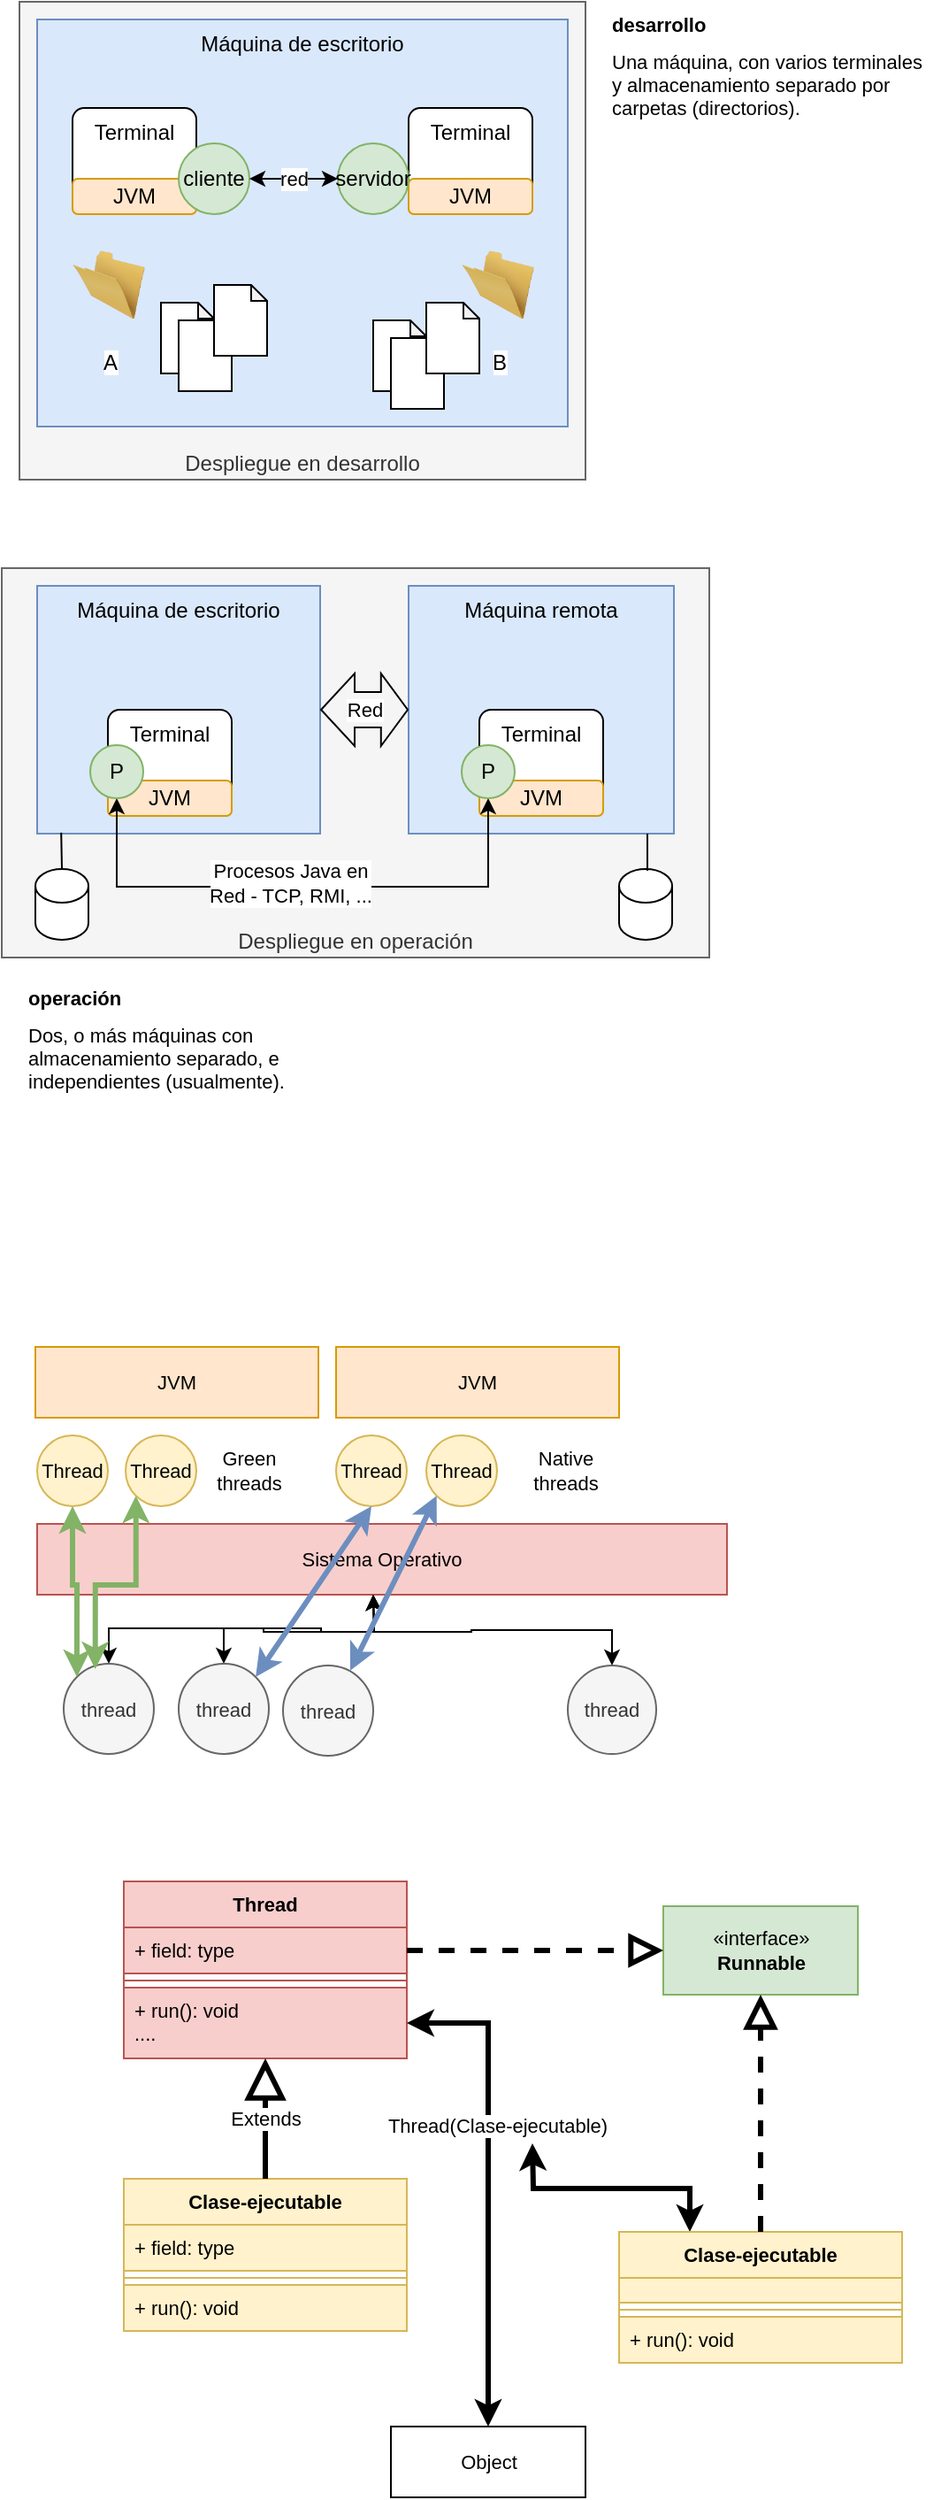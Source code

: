 <mxfile version="20.8.20" type="device"><diagram name="Página-1" id="yrJOPi5azbQ8LvnoL17O"><mxGraphModel dx="538" dy="452" grid="1" gridSize="10" guides="1" tooltips="1" connect="1" arrows="1" fold="1" page="1" pageScale="1" pageWidth="827" pageHeight="1169" math="0" shadow="0"><root><mxCell id="0"/><mxCell id="1" parent="0"/><mxCell id="Du4MAN0mIK4reZPnVWjo-44" value="Despliegue en desarrollo" style="rounded=0;whiteSpace=wrap;html=1;verticalAlign=bottom;fillColor=#f5f5f5;fontColor=#333333;strokeColor=#666666;" vertex="1" parent="1"><mxGeometry x="60" y="230" width="320" height="270" as="geometry"/></mxCell><mxCell id="Du4MAN0mIK4reZPnVWjo-23" value="Despliegue en operación" style="rounded=0;whiteSpace=wrap;html=1;verticalAlign=bottom;fillColor=#f5f5f5;fontColor=#333333;strokeColor=#666666;" vertex="1" parent="1"><mxGeometry x="50" y="550" width="400" height="220" as="geometry"/></mxCell><mxCell id="Du4MAN0mIK4reZPnVWjo-1" value="Máquina de escritorio" style="rounded=0;whiteSpace=wrap;html=1;fillColor=#dae8fc;strokeColor=#6c8ebf;verticalAlign=top;" vertex="1" parent="1"><mxGeometry x="70" y="240" width="300" height="230" as="geometry"/></mxCell><mxCell id="Du4MAN0mIK4reZPnVWjo-2" value="Terminal" style="rounded=1;whiteSpace=wrap;html=1;arcSize=11;verticalAlign=top;" vertex="1" parent="1"><mxGeometry x="90" y="290" width="70" height="60" as="geometry"/></mxCell><mxCell id="Du4MAN0mIK4reZPnVWjo-4" value="Terminal" style="rounded=1;whiteSpace=wrap;html=1;arcSize=11;verticalAlign=top;" vertex="1" parent="1"><mxGeometry x="280" y="290" width="70" height="60" as="geometry"/></mxCell><mxCell id="Du4MAN0mIK4reZPnVWjo-5" value="JVM" style="rounded=1;whiteSpace=wrap;html=1;fillColor=#ffe6cc;strokeColor=#d79b00;" vertex="1" parent="1"><mxGeometry x="90" y="330" width="70" height="20" as="geometry"/></mxCell><mxCell id="Du4MAN0mIK4reZPnVWjo-6" value="JVM" style="rounded=1;whiteSpace=wrap;html=1;fillColor=#ffe6cc;strokeColor=#d79b00;" vertex="1" parent="1"><mxGeometry x="280" y="330" width="70" height="20" as="geometry"/></mxCell><mxCell id="Du4MAN0mIK4reZPnVWjo-8" value="Máquina de escritorio" style="rounded=0;whiteSpace=wrap;html=1;fillColor=#dae8fc;strokeColor=#6c8ebf;verticalAlign=top;" vertex="1" parent="1"><mxGeometry x="70" y="560" width="160" height="140" as="geometry"/></mxCell><mxCell id="Du4MAN0mIK4reZPnVWjo-11" value="Terminal" style="rounded=1;whiteSpace=wrap;html=1;arcSize=11;verticalAlign=top;" vertex="1" parent="1"><mxGeometry x="110" y="630" width="70" height="60" as="geometry"/></mxCell><mxCell id="Du4MAN0mIK4reZPnVWjo-13" value="JVM" style="rounded=1;whiteSpace=wrap;html=1;fillColor=#ffe6cc;strokeColor=#d79b00;" vertex="1" parent="1"><mxGeometry x="110" y="670" width="70" height="20" as="geometry"/></mxCell><mxCell id="Du4MAN0mIK4reZPnVWjo-15" value="Máquina remota" style="rounded=0;whiteSpace=wrap;html=1;fillColor=#dae8fc;strokeColor=#6c8ebf;verticalAlign=top;" vertex="1" parent="1"><mxGeometry x="280" y="560" width="150" height="140" as="geometry"/></mxCell><mxCell id="Du4MAN0mIK4reZPnVWjo-16" value="Terminal" style="rounded=1;whiteSpace=wrap;html=1;arcSize=11;verticalAlign=top;" vertex="1" parent="1"><mxGeometry x="320" y="630" width="70" height="60" as="geometry"/></mxCell><mxCell id="Du4MAN0mIK4reZPnVWjo-17" value="JVM" style="rounded=1;whiteSpace=wrap;html=1;fillColor=#ffe6cc;strokeColor=#d79b00;" vertex="1" parent="1"><mxGeometry x="320" y="670" width="70" height="20" as="geometry"/></mxCell><mxCell id="Du4MAN0mIK4reZPnVWjo-18" value="Red" style="shape=flexArrow;endArrow=classic;startArrow=classic;html=1;rounded=0;width=20;endSize=4.703;" edge="1" parent="1" source="Du4MAN0mIK4reZPnVWjo-8" target="Du4MAN0mIK4reZPnVWjo-15"><mxGeometry width="100" height="100" relative="1" as="geometry"><mxPoint x="180" y="720" as="sourcePoint"/><mxPoint x="280" y="620" as="targetPoint"/></mxGeometry></mxCell><mxCell id="Du4MAN0mIK4reZPnVWjo-21" style="edgeStyle=orthogonalEdgeStyle;rounded=0;orthogonalLoop=1;jettySize=auto;html=1;exitX=0.5;exitY=1;exitDx=0;exitDy=0;entryX=0.5;entryY=1;entryDx=0;entryDy=0;startArrow=classic;startFill=1;" edge="1" parent="1" source="Du4MAN0mIK4reZPnVWjo-19" target="Du4MAN0mIK4reZPnVWjo-20"><mxGeometry relative="1" as="geometry"><Array as="points"><mxPoint x="115" y="730"/><mxPoint x="325" y="730"/></Array></mxGeometry></mxCell><mxCell id="Du4MAN0mIK4reZPnVWjo-22" value="Procesos Java en&lt;br&gt;Red - TCP, RMI, ..." style="edgeLabel;html=1;align=center;verticalAlign=middle;resizable=0;points=[];" vertex="1" connectable="0" parent="Du4MAN0mIK4reZPnVWjo-21"><mxGeometry x="-0.046" y="2" relative="1" as="geometry"><mxPoint as="offset"/></mxGeometry></mxCell><mxCell id="Du4MAN0mIK4reZPnVWjo-19" value="P" style="ellipse;whiteSpace=wrap;html=1;aspect=fixed;fillColor=#d5e8d4;strokeColor=#82b366;" vertex="1" parent="1"><mxGeometry x="100" y="650" width="30" height="30" as="geometry"/></mxCell><mxCell id="Du4MAN0mIK4reZPnVWjo-20" value="P" style="ellipse;whiteSpace=wrap;html=1;aspect=fixed;fillColor=#d5e8d4;strokeColor=#82b366;" vertex="1" parent="1"><mxGeometry x="310" y="650" width="30" height="30" as="geometry"/></mxCell><mxCell id="Du4MAN0mIK4reZPnVWjo-24" value="" style="shape=cylinder3;whiteSpace=wrap;html=1;boundedLbl=1;backgroundOutline=1;size=9.5;" vertex="1" parent="1"><mxGeometry x="69" y="720" width="30" height="40" as="geometry"/></mxCell><mxCell id="Du4MAN0mIK4reZPnVWjo-25" value="" style="shape=cylinder3;whiteSpace=wrap;html=1;boundedLbl=1;backgroundOutline=1;size=9.5;" vertex="1" parent="1"><mxGeometry x="399" y="720" width="30" height="40" as="geometry"/></mxCell><mxCell id="Du4MAN0mIK4reZPnVWjo-27" value="" style="endArrow=none;html=1;rounded=0;exitX=0.5;exitY=0;exitDx=0;exitDy=0;exitPerimeter=0;entryX=0.085;entryY=0.996;entryDx=0;entryDy=0;entryPerimeter=0;" edge="1" parent="1" source="Du4MAN0mIK4reZPnVWjo-24" target="Du4MAN0mIK4reZPnVWjo-8"><mxGeometry width="50" height="50" relative="1" as="geometry"><mxPoint x="230" y="740" as="sourcePoint"/><mxPoint x="280" y="690" as="targetPoint"/></mxGeometry></mxCell><mxCell id="Du4MAN0mIK4reZPnVWjo-28" value="" style="endArrow=none;html=1;rounded=0;exitX=0.5;exitY=0;exitDx=0;exitDy=0;exitPerimeter=0;entryX=0.085;entryY=0.996;entryDx=0;entryDy=0;entryPerimeter=0;" edge="1" parent="1"><mxGeometry width="50" height="50" relative="1" as="geometry"><mxPoint x="415" y="721" as="sourcePoint"/><mxPoint x="415" y="700" as="targetPoint"/></mxGeometry></mxCell><mxCell id="Du4MAN0mIK4reZPnVWjo-29" value="&lt;h1 style=&quot;font-size: 11px;&quot;&gt;&lt;span style=&quot;background-color: initial; font-size: 11px;&quot;&gt;operación&lt;/span&gt;&lt;/h1&gt;&lt;h1 style=&quot;font-size: 11px;&quot;&gt;&lt;span style=&quot;background-color: initial; font-size: 11px; font-weight: normal;&quot;&gt;Dos, o más máquinas con almacenamiento separado, e independientes (usualmente).&lt;/span&gt;&lt;br style=&quot;font-size: 11px;&quot;&gt;&lt;/h1&gt;" style="text;html=1;strokeColor=none;fillColor=none;spacing=5;spacingTop=-20;whiteSpace=wrap;overflow=hidden;rounded=0;fontSize=11;" vertex="1" parent="1"><mxGeometry x="60" y="790" width="160" height="70" as="geometry"/></mxCell><mxCell id="Du4MAN0mIK4reZPnVWjo-32" value="A" style="image;html=1;image=img/lib/clip_art/general/Empty_Folder_128x128.png" vertex="1" parent="1"><mxGeometry x="90" y="360" width="41" height="60" as="geometry"/></mxCell><mxCell id="Du4MAN0mIK4reZPnVWjo-33" value="" style="shape=note;whiteSpace=wrap;html=1;backgroundOutline=1;darkOpacity=0.05;size=9;" vertex="1" parent="1"><mxGeometry x="140" y="400" width="30" height="40" as="geometry"/></mxCell><mxCell id="Du4MAN0mIK4reZPnVWjo-34" value="" style="shape=note;whiteSpace=wrap;html=1;backgroundOutline=1;darkOpacity=0.05;size=9;" vertex="1" parent="1"><mxGeometry x="150" y="410" width="30" height="40" as="geometry"/></mxCell><mxCell id="Du4MAN0mIK4reZPnVWjo-35" value="" style="shape=note;whiteSpace=wrap;html=1;backgroundOutline=1;darkOpacity=0.05;size=9;" vertex="1" parent="1"><mxGeometry x="170" y="390" width="30" height="40" as="geometry"/></mxCell><mxCell id="Du4MAN0mIK4reZPnVWjo-37" value="B" style="image;html=1;image=img/lib/clip_art/general/Empty_Folder_128x128.png" vertex="1" parent="1"><mxGeometry x="310" y="360" width="41" height="60" as="geometry"/></mxCell><mxCell id="Du4MAN0mIK4reZPnVWjo-38" value="" style="shape=note;whiteSpace=wrap;html=1;backgroundOutline=1;darkOpacity=0.05;size=9;" vertex="1" parent="1"><mxGeometry x="260" y="410" width="30" height="40" as="geometry"/></mxCell><mxCell id="Du4MAN0mIK4reZPnVWjo-39" value="" style="shape=note;whiteSpace=wrap;html=1;backgroundOutline=1;darkOpacity=0.05;size=9;" vertex="1" parent="1"><mxGeometry x="270" y="420" width="30" height="40" as="geometry"/></mxCell><mxCell id="Du4MAN0mIK4reZPnVWjo-40" value="" style="shape=note;whiteSpace=wrap;html=1;backgroundOutline=1;darkOpacity=0.05;size=9;" vertex="1" parent="1"><mxGeometry x="290" y="400" width="30" height="40" as="geometry"/></mxCell><mxCell id="Du4MAN0mIK4reZPnVWjo-41" value="cliente" style="ellipse;whiteSpace=wrap;html=1;aspect=fixed;fillColor=#d5e8d4;strokeColor=#82b366;" vertex="1" parent="1"><mxGeometry x="150" y="310" width="40" height="40" as="geometry"/></mxCell><mxCell id="Du4MAN0mIK4reZPnVWjo-42" value="servidor" style="ellipse;whiteSpace=wrap;html=1;aspect=fixed;fillColor=#d5e8d4;strokeColor=#82b366;" vertex="1" parent="1"><mxGeometry x="240" y="310" width="40" height="40" as="geometry"/></mxCell><mxCell id="Du4MAN0mIK4reZPnVWjo-43" value="red" style="endArrow=classic;startArrow=classic;html=1;rounded=0;exitX=1;exitY=0.5;exitDx=0;exitDy=0;entryX=0;entryY=0.5;entryDx=0;entryDy=0;" edge="1" parent="1" source="Du4MAN0mIK4reZPnVWjo-41" target="Du4MAN0mIK4reZPnVWjo-42"><mxGeometry width="50" height="50" relative="1" as="geometry"><mxPoint x="230" y="330" as="sourcePoint"/><mxPoint x="280" y="280" as="targetPoint"/></mxGeometry></mxCell><mxCell id="Du4MAN0mIK4reZPnVWjo-45" value="&lt;h1 style=&quot;font-size: 11px;&quot;&gt;&lt;span style=&quot;background-color: initial; font-size: 11px;&quot;&gt;desarrollo&lt;/span&gt;&lt;/h1&gt;&lt;h1 style=&quot;font-size: 11px;&quot;&gt;&lt;span style=&quot;background-color: initial; font-size: 11px; font-weight: normal;&quot;&gt;Una máquina, con varios terminales y almacenamiento separado por carpetas (directorios).&lt;/span&gt;&lt;br style=&quot;font-size: 11px;&quot;&gt;&lt;/h1&gt;" style="text;html=1;strokeColor=none;fillColor=none;spacing=5;spacingTop=-20;whiteSpace=wrap;overflow=hidden;rounded=0;fontSize=11;" vertex="1" parent="1"><mxGeometry x="390" y="240" width="190" height="70" as="geometry"/></mxCell><mxCell id="Du4MAN0mIK4reZPnVWjo-46" value="Sistema Operativo" style="rounded=0;whiteSpace=wrap;html=1;fontSize=11;fillColor=#f8cecc;strokeColor=#b85450;" vertex="1" parent="1"><mxGeometry x="70" y="1090" width="390" height="40" as="geometry"/></mxCell><mxCell id="Du4MAN0mIK4reZPnVWjo-52" style="edgeStyle=orthogonalEdgeStyle;rounded=0;orthogonalLoop=1;jettySize=auto;html=1;exitX=0.5;exitY=0;exitDx=0;exitDy=0;fontSize=11;startArrow=classic;startFill=1;" edge="1" parent="1" source="Du4MAN0mIK4reZPnVWjo-47"><mxGeometry relative="1" as="geometry"><mxPoint x="260" y="1130" as="targetPoint"/></mxGeometry></mxCell><mxCell id="Du4MAN0mIK4reZPnVWjo-47" value="thread" style="ellipse;whiteSpace=wrap;html=1;aspect=fixed;fontSize=11;fillColor=#f5f5f5;fontColor=#333333;strokeColor=#666666;" vertex="1" parent="1"><mxGeometry x="85" y="1169" width="51" height="51" as="geometry"/></mxCell><mxCell id="Du4MAN0mIK4reZPnVWjo-51" style="edgeStyle=orthogonalEdgeStyle;rounded=0;orthogonalLoop=1;jettySize=auto;html=1;exitX=0.5;exitY=0;exitDx=0;exitDy=0;fontSize=11;startArrow=classic;startFill=1;" edge="1" parent="1" source="Du4MAN0mIK4reZPnVWjo-48"><mxGeometry relative="1" as="geometry"><mxPoint x="260" y="1130" as="targetPoint"/></mxGeometry></mxCell><mxCell id="Du4MAN0mIK4reZPnVWjo-48" value="thread" style="ellipse;whiteSpace=wrap;html=1;aspect=fixed;fontSize=11;fillColor=#f5f5f5;fontColor=#333333;strokeColor=#666666;" vertex="1" parent="1"><mxGeometry x="150" y="1169" width="51" height="51" as="geometry"/></mxCell><mxCell id="Du4MAN0mIK4reZPnVWjo-50" style="edgeStyle=orthogonalEdgeStyle;rounded=0;orthogonalLoop=1;jettySize=auto;html=1;exitX=0.5;exitY=0;exitDx=0;exitDy=0;fontSize=11;startArrow=classic;startFill=1;" edge="1" parent="1" source="Du4MAN0mIK4reZPnVWjo-49"><mxGeometry relative="1" as="geometry"><mxPoint x="260" y="1130" as="targetPoint"/></mxGeometry></mxCell><mxCell id="Du4MAN0mIK4reZPnVWjo-49" value="thread" style="ellipse;whiteSpace=wrap;html=1;aspect=fixed;fontSize=11;fillColor=#f5f5f5;fontColor=#333333;strokeColor=#666666;" vertex="1" parent="1"><mxGeometry x="370" y="1170" width="50" height="50" as="geometry"/></mxCell><mxCell id="Du4MAN0mIK4reZPnVWjo-53" value="JVM" style="rounded=0;whiteSpace=wrap;html=1;fontSize=11;fillColor=#ffe6cc;strokeColor=#d79b00;" vertex="1" parent="1"><mxGeometry x="69" y="990" width="160" height="40" as="geometry"/></mxCell><mxCell id="Du4MAN0mIK4reZPnVWjo-54" value="JVM" style="rounded=0;whiteSpace=wrap;html=1;fontSize=11;fillColor=#ffe6cc;strokeColor=#d79b00;" vertex="1" parent="1"><mxGeometry x="239" y="990" width="160" height="40" as="geometry"/></mxCell><mxCell id="Du4MAN0mIK4reZPnVWjo-62" style="edgeStyle=orthogonalEdgeStyle;rounded=0;orthogonalLoop=1;jettySize=auto;html=1;exitX=0.5;exitY=1;exitDx=0;exitDy=0;entryX=0;entryY=0;entryDx=0;entryDy=0;fontSize=11;startArrow=classic;startFill=1;strokeWidth=3;fillColor=#d5e8d4;strokeColor=#82b366;" edge="1" parent="1" source="Du4MAN0mIK4reZPnVWjo-55" target="Du4MAN0mIK4reZPnVWjo-47"><mxGeometry relative="1" as="geometry"/></mxCell><mxCell id="Du4MAN0mIK4reZPnVWjo-55" value="Thread" style="ellipse;whiteSpace=wrap;html=1;aspect=fixed;fontSize=11;fillColor=#fff2cc;strokeColor=#d6b656;" vertex="1" parent="1"><mxGeometry x="70" y="1040" width="40" height="40" as="geometry"/></mxCell><mxCell id="Du4MAN0mIK4reZPnVWjo-63" style="edgeStyle=orthogonalEdgeStyle;rounded=0;orthogonalLoop=1;jettySize=auto;html=1;exitX=0;exitY=1;exitDx=0;exitDy=0;entryX=0.35;entryY=0.059;entryDx=0;entryDy=0;entryPerimeter=0;fontSize=11;startArrow=classic;startFill=1;fillColor=#d5e8d4;strokeColor=#82b366;strokeWidth=3;" edge="1" parent="1" source="Du4MAN0mIK4reZPnVWjo-56" target="Du4MAN0mIK4reZPnVWjo-47"><mxGeometry relative="1" as="geometry"/></mxCell><mxCell id="Du4MAN0mIK4reZPnVWjo-56" value="Thread" style="ellipse;whiteSpace=wrap;html=1;aspect=fixed;fontSize=11;fillColor=#fff2cc;strokeColor=#d6b656;" vertex="1" parent="1"><mxGeometry x="120" y="1040" width="40" height="40" as="geometry"/></mxCell><mxCell id="Du4MAN0mIK4reZPnVWjo-57" value="Thread" style="ellipse;whiteSpace=wrap;html=1;aspect=fixed;fontSize=11;fillColor=#fff2cc;strokeColor=#d6b656;" vertex="1" parent="1"><mxGeometry x="239" y="1040" width="40" height="40" as="geometry"/></mxCell><mxCell id="Du4MAN0mIK4reZPnVWjo-58" value="Thread" style="ellipse;whiteSpace=wrap;html=1;aspect=fixed;fontSize=11;fillColor=#fff2cc;strokeColor=#d6b656;" vertex="1" parent="1"><mxGeometry x="290" y="1040" width="40" height="40" as="geometry"/></mxCell><mxCell id="Du4MAN0mIK4reZPnVWjo-59" value="" style="endArrow=classic;startArrow=classic;html=1;rounded=0;fontSize=11;entryX=0.5;entryY=1;entryDx=0;entryDy=0;exitX=1;exitY=0;exitDx=0;exitDy=0;fillColor=#dae8fc;strokeColor=#6c8ebf;strokeWidth=3;" edge="1" parent="1" source="Du4MAN0mIK4reZPnVWjo-48" target="Du4MAN0mIK4reZPnVWjo-57"><mxGeometry width="50" height="50" relative="1" as="geometry"><mxPoint x="200" y="1070" as="sourcePoint"/><mxPoint x="250" y="1020" as="targetPoint"/></mxGeometry></mxCell><mxCell id="Du4MAN0mIK4reZPnVWjo-60" value="" style="endArrow=classic;startArrow=classic;html=1;rounded=0;fontSize=11;entryX=0;entryY=1;entryDx=0;entryDy=0;exitX=0.745;exitY=0.056;exitDx=0;exitDy=0;exitPerimeter=0;fillColor=#dae8fc;strokeColor=#6c8ebf;strokeWidth=3;" edge="1" parent="1" source="Du4MAN0mIK4reZPnVWjo-61" target="Du4MAN0mIK4reZPnVWjo-58"><mxGeometry width="50" height="50" relative="1" as="geometry"><mxPoint x="270" y="1180" as="sourcePoint"/><mxPoint x="269" y="1090" as="targetPoint"/></mxGeometry></mxCell><mxCell id="Du4MAN0mIK4reZPnVWjo-61" value="thread" style="ellipse;whiteSpace=wrap;html=1;aspect=fixed;fontSize=11;fillColor=#f5f5f5;fontColor=#333333;strokeColor=#666666;" vertex="1" parent="1"><mxGeometry x="209" y="1170" width="51" height="51" as="geometry"/></mxCell><mxCell id="Du4MAN0mIK4reZPnVWjo-64" value="Native threads" style="text;html=1;strokeColor=none;fillColor=none;align=center;verticalAlign=middle;whiteSpace=wrap;rounded=0;fontSize=11;" vertex="1" parent="1"><mxGeometry x="339" y="1045" width="60" height="30" as="geometry"/></mxCell><mxCell id="Du4MAN0mIK4reZPnVWjo-65" value="Green&lt;br&gt;threads" style="text;html=1;strokeColor=none;fillColor=none;align=center;verticalAlign=middle;whiteSpace=wrap;rounded=0;fontSize=11;" vertex="1" parent="1"><mxGeometry x="160" y="1045" width="60" height="30" as="geometry"/></mxCell><mxCell id="Du4MAN0mIK4reZPnVWjo-66" value="«interface»&lt;br&gt;&lt;b&gt;Runnable&lt;/b&gt;" style="html=1;fontSize=11;fillColor=#d5e8d4;strokeColor=#82b366;" vertex="1" parent="1"><mxGeometry x="424" y="1306" width="110" height="50" as="geometry"/></mxCell><mxCell id="Du4MAN0mIK4reZPnVWjo-67" value="Clase-ejecutable" style="swimlane;fontStyle=1;align=center;verticalAlign=top;childLayout=stackLayout;horizontal=1;startSize=26;horizontalStack=0;resizeParent=1;resizeParentMax=0;resizeLast=0;collapsible=1;marginBottom=0;fontSize=11;fillColor=#fff2cc;strokeColor=#d6b656;" vertex="1" parent="1"><mxGeometry x="119" y="1460" width="160" height="86" as="geometry"/></mxCell><mxCell id="Du4MAN0mIK4reZPnVWjo-68" value="+ field: type" style="text;strokeColor=#d6b656;fillColor=#fff2cc;align=left;verticalAlign=top;spacingLeft=4;spacingRight=4;overflow=hidden;rotatable=0;points=[[0,0.5],[1,0.5]];portConstraint=eastwest;fontSize=11;" vertex="1" parent="Du4MAN0mIK4reZPnVWjo-67"><mxGeometry y="26" width="160" height="26" as="geometry"/></mxCell><mxCell id="Du4MAN0mIK4reZPnVWjo-69" value="" style="line;strokeWidth=1;fillColor=#fff2cc;align=left;verticalAlign=middle;spacingTop=-1;spacingLeft=3;spacingRight=3;rotatable=0;labelPosition=right;points=[];portConstraint=eastwest;strokeColor=#d6b656;fontSize=11;" vertex="1" parent="Du4MAN0mIK4reZPnVWjo-67"><mxGeometry y="52" width="160" height="8" as="geometry"/></mxCell><mxCell id="Du4MAN0mIK4reZPnVWjo-70" value="+ run(): void" style="text;strokeColor=#d6b656;fillColor=#fff2cc;align=left;verticalAlign=top;spacingLeft=4;spacingRight=4;overflow=hidden;rotatable=0;points=[[0,0.5],[1,0.5]];portConstraint=eastwest;fontSize=11;" vertex="1" parent="Du4MAN0mIK4reZPnVWjo-67"><mxGeometry y="60" width="160" height="26" as="geometry"/></mxCell><mxCell id="Du4MAN0mIK4reZPnVWjo-71" value="Thread" style="swimlane;fontStyle=1;align=center;verticalAlign=top;childLayout=stackLayout;horizontal=1;startSize=26;horizontalStack=0;resizeParent=1;resizeParentMax=0;resizeLast=0;collapsible=1;marginBottom=0;fontSize=11;fillColor=#f8cecc;strokeColor=#b85450;" vertex="1" parent="1"><mxGeometry x="119" y="1292" width="160" height="100" as="geometry"/></mxCell><mxCell id="Du4MAN0mIK4reZPnVWjo-72" value="+ field: type" style="text;strokeColor=#b85450;fillColor=#f8cecc;align=left;verticalAlign=top;spacingLeft=4;spacingRight=4;overflow=hidden;rotatable=0;points=[[0,0.5],[1,0.5]];portConstraint=eastwest;fontSize=11;" vertex="1" parent="Du4MAN0mIK4reZPnVWjo-71"><mxGeometry y="26" width="160" height="26" as="geometry"/></mxCell><mxCell id="Du4MAN0mIK4reZPnVWjo-73" value="" style="line;strokeWidth=1;fillColor=#f8cecc;align=left;verticalAlign=middle;spacingTop=-1;spacingLeft=3;spacingRight=3;rotatable=0;labelPosition=right;points=[];portConstraint=eastwest;strokeColor=#b85450;fontSize=11;" vertex="1" parent="Du4MAN0mIK4reZPnVWjo-71"><mxGeometry y="52" width="160" height="8" as="geometry"/></mxCell><mxCell id="Du4MAN0mIK4reZPnVWjo-74" value="+ run(): void&#10;...." style="text;strokeColor=#b85450;fillColor=#f8cecc;align=left;verticalAlign=top;spacingLeft=4;spacingRight=4;overflow=hidden;rotatable=0;points=[[0,0.5],[1,0.5]];portConstraint=eastwest;fontSize=11;" vertex="1" parent="Du4MAN0mIK4reZPnVWjo-71"><mxGeometry y="60" width="160" height="40" as="geometry"/></mxCell><mxCell id="Du4MAN0mIK4reZPnVWjo-75" value="" style="endArrow=block;dashed=1;endFill=0;endSize=12;html=1;rounded=0;strokeWidth=3;fontSize=11;entryX=0;entryY=0.5;entryDx=0;entryDy=0;exitX=1;exitY=0.5;exitDx=0;exitDy=0;" edge="1" parent="1" source="Du4MAN0mIK4reZPnVWjo-72" target="Du4MAN0mIK4reZPnVWjo-66"><mxGeometry width="160" relative="1" as="geometry"><mxPoint x="150" y="1370" as="sourcePoint"/><mxPoint x="310" y="1370" as="targetPoint"/></mxGeometry></mxCell><mxCell id="Du4MAN0mIK4reZPnVWjo-76" value="Extends" style="endArrow=block;endSize=16;endFill=0;html=1;rounded=0;strokeWidth=3;fontSize=11;exitX=0.5;exitY=0;exitDx=0;exitDy=0;" edge="1" parent="1" source="Du4MAN0mIK4reZPnVWjo-67" target="Du4MAN0mIK4reZPnVWjo-74"><mxGeometry width="160" relative="1" as="geometry"><mxPoint x="150" y="1370" as="sourcePoint"/><mxPoint x="310" y="1370" as="targetPoint"/></mxGeometry></mxCell><mxCell id="Du4MAN0mIK4reZPnVWjo-85" style="edgeStyle=orthogonalEdgeStyle;rounded=0;orthogonalLoop=1;jettySize=auto;html=1;exitX=0.25;exitY=0;exitDx=0;exitDy=0;strokeWidth=3;fontSize=11;startArrow=classic;startFill=1;" edge="1" parent="1" source="Du4MAN0mIK4reZPnVWjo-77"><mxGeometry relative="1" as="geometry"><mxPoint x="350" y="1440" as="targetPoint"/></mxGeometry></mxCell><mxCell id="Du4MAN0mIK4reZPnVWjo-77" value="Clase-ejecutable" style="swimlane;fontStyle=1;align=center;verticalAlign=top;childLayout=stackLayout;horizontal=1;startSize=26;horizontalStack=0;resizeParent=1;resizeParentMax=0;resizeLast=0;collapsible=1;marginBottom=0;fontSize=11;fillColor=#fff2cc;strokeColor=#d6b656;" vertex="1" parent="1"><mxGeometry x="399" y="1490" width="160" height="74" as="geometry"/></mxCell><mxCell id="Du4MAN0mIK4reZPnVWjo-78" value="" style="text;strokeColor=#d6b656;fillColor=#fff2cc;align=left;verticalAlign=top;spacingLeft=4;spacingRight=4;overflow=hidden;rotatable=0;points=[[0,0.5],[1,0.5]];portConstraint=eastwest;fontSize=11;" vertex="1" parent="Du4MAN0mIK4reZPnVWjo-77"><mxGeometry y="26" width="160" height="14" as="geometry"/></mxCell><mxCell id="Du4MAN0mIK4reZPnVWjo-79" value="" style="line;strokeWidth=1;fillColor=#fff2cc;align=left;verticalAlign=middle;spacingTop=-1;spacingLeft=3;spacingRight=3;rotatable=0;labelPosition=right;points=[];portConstraint=eastwest;strokeColor=#d6b656;fontSize=11;" vertex="1" parent="Du4MAN0mIK4reZPnVWjo-77"><mxGeometry y="40" width="160" height="8" as="geometry"/></mxCell><mxCell id="Du4MAN0mIK4reZPnVWjo-80" value="+ run(): void" style="text;strokeColor=#d6b656;fillColor=#fff2cc;align=left;verticalAlign=top;spacingLeft=4;spacingRight=4;overflow=hidden;rotatable=0;points=[[0,0.5],[1,0.5]];portConstraint=eastwest;fontSize=11;" vertex="1" parent="Du4MAN0mIK4reZPnVWjo-77"><mxGeometry y="48" width="160" height="26" as="geometry"/></mxCell><mxCell id="Du4MAN0mIK4reZPnVWjo-82" value="" style="endArrow=block;dashed=1;endFill=0;endSize=12;html=1;rounded=0;strokeWidth=3;fontSize=11;entryX=0.5;entryY=1;entryDx=0;entryDy=0;exitX=0.5;exitY=0;exitDx=0;exitDy=0;" edge="1" parent="1" source="Du4MAN0mIK4reZPnVWjo-77" target="Du4MAN0mIK4reZPnVWjo-66"><mxGeometry width="160" relative="1" as="geometry"><mxPoint x="355" y="1341" as="sourcePoint"/><mxPoint x="426" y="1341" as="targetPoint"/></mxGeometry></mxCell><mxCell id="Du4MAN0mIK4reZPnVWjo-84" value="Thread(Clase-ejecutable)" style="edgeStyle=orthogonalEdgeStyle;rounded=0;orthogonalLoop=1;jettySize=auto;html=1;exitX=0.5;exitY=0;exitDx=0;exitDy=0;strokeWidth=3;fontSize=11;startArrow=classic;startFill=1;" edge="1" parent="1" source="Du4MAN0mIK4reZPnVWjo-83" target="Du4MAN0mIK4reZPnVWjo-74"><mxGeometry x="0.241" y="-5" relative="1" as="geometry"><mxPoint as="offset"/></mxGeometry></mxCell><mxCell id="Du4MAN0mIK4reZPnVWjo-83" value="Object" style="html=1;fontSize=11;" vertex="1" parent="1"><mxGeometry x="270" y="1600" width="110" height="40" as="geometry"/></mxCell></root></mxGraphModel></diagram></mxfile>